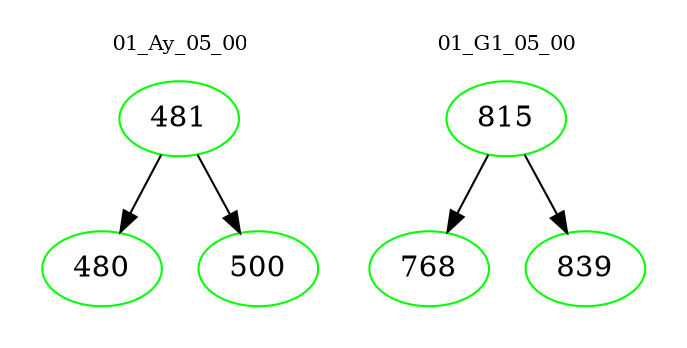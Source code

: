 digraph{
subgraph cluster_0 {
color = white
label = "01_Ay_05_00";
fontsize=10;
T0_481 [label="481", color="green"]
T0_481 -> T0_480 [color="black"]
T0_480 [label="480", color="green"]
T0_481 -> T0_500 [color="black"]
T0_500 [label="500", color="green"]
}
subgraph cluster_1 {
color = white
label = "01_G1_05_00";
fontsize=10;
T1_815 [label="815", color="green"]
T1_815 -> T1_768 [color="black"]
T1_768 [label="768", color="green"]
T1_815 -> T1_839 [color="black"]
T1_839 [label="839", color="green"]
}
}
